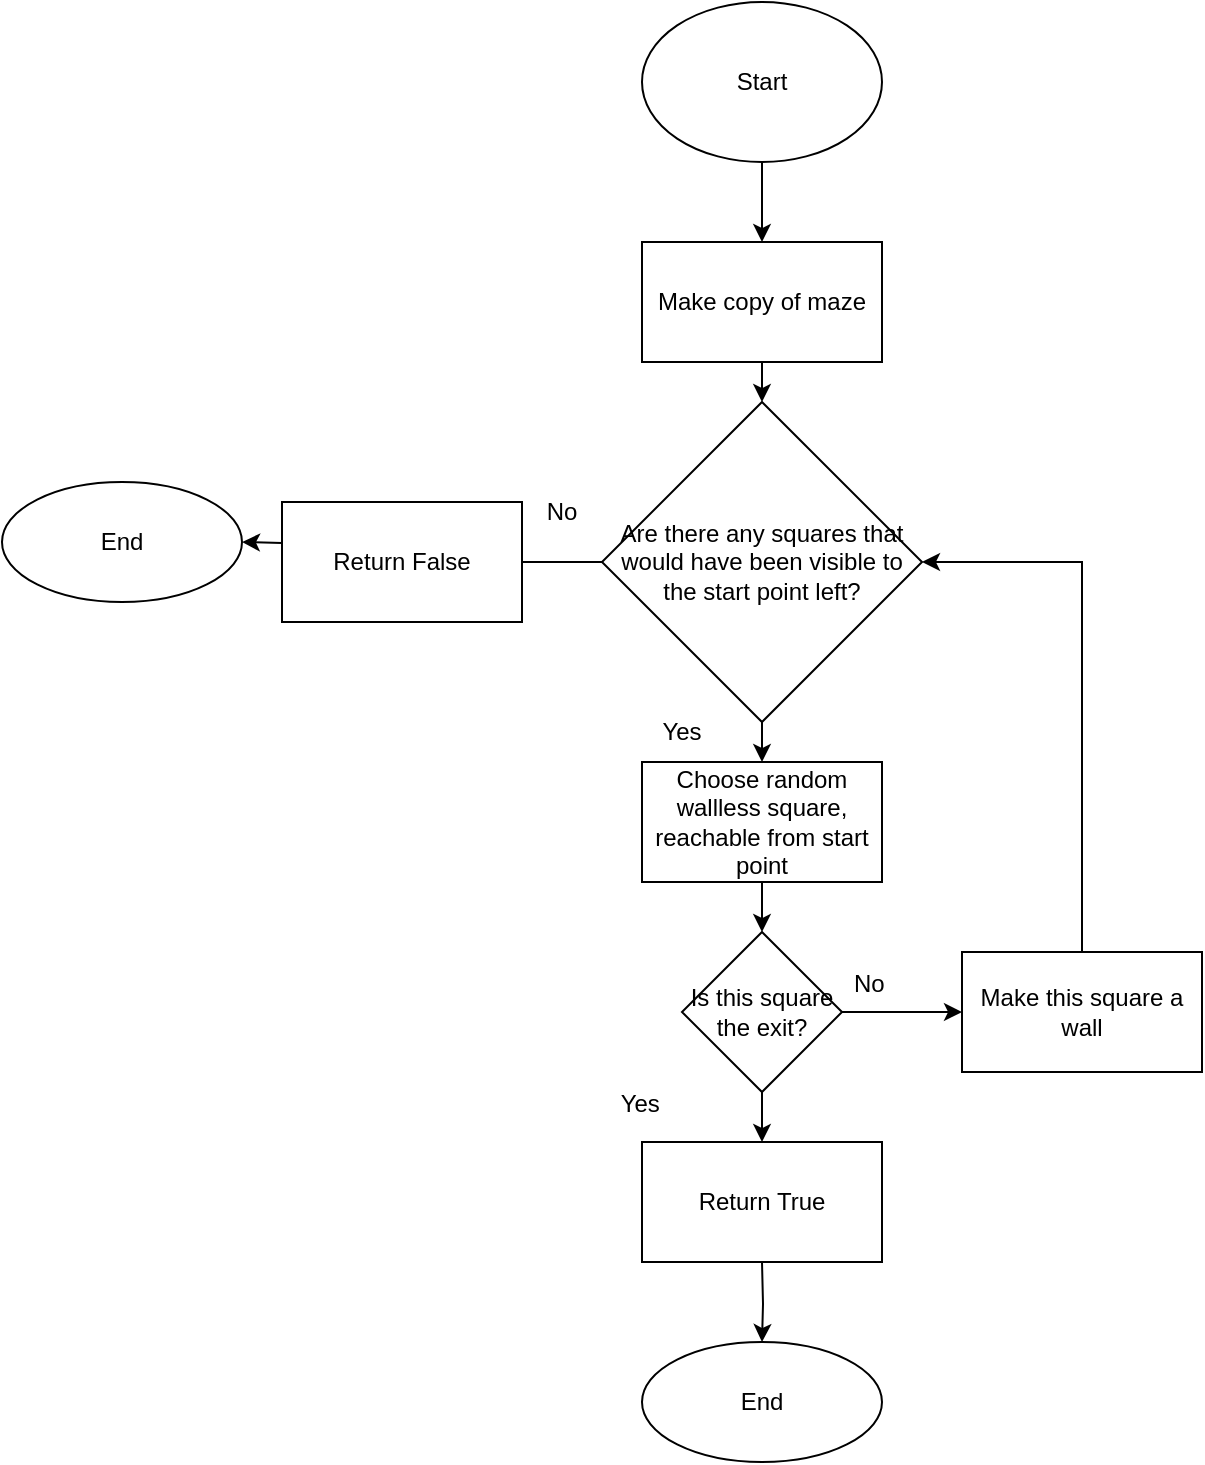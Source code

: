 <mxfile version="16.3.0" type="github">
  <diagram id="ByIOrJhQ2ClGxKxaFntT" name="Page-1">
    <mxGraphModel dx="782" dy="706" grid="1" gridSize="10" guides="1" tooltips="1" connect="1" arrows="1" fold="1" page="1" pageScale="1" pageWidth="827" pageHeight="1169" math="0" shadow="0">
      <root>
        <mxCell id="0" />
        <mxCell id="1" parent="0" />
        <mxCell id="_D1UaXkwufoPM3niLP6T-3" value="" style="edgeStyle=orthogonalEdgeStyle;rounded=0;orthogonalLoop=1;jettySize=auto;html=1;entryX=0.5;entryY=0;entryDx=0;entryDy=0;" parent="1" source="_D1UaXkwufoPM3niLP6T-1" edge="1">
          <mxGeometry relative="1" as="geometry">
            <mxPoint x="400" y="240" as="targetPoint" />
          </mxGeometry>
        </mxCell>
        <mxCell id="_D1UaXkwufoPM3niLP6T-1" value="Start" style="ellipse;whiteSpace=wrap;html=1;" parent="1" vertex="1">
          <mxGeometry x="340" y="120" width="120" height="80" as="geometry" />
        </mxCell>
        <mxCell id="rjgxOBaBuP4fKDTNDwr9-9" style="edgeStyle=orthogonalEdgeStyle;rounded=0;orthogonalLoop=1;jettySize=auto;html=1;exitX=0.5;exitY=1;exitDx=0;exitDy=0;entryX=0.5;entryY=0;entryDx=0;entryDy=0;" parent="1" target="rjgxOBaBuP4fKDTNDwr9-8" edge="1">
          <mxGeometry relative="1" as="geometry">
            <mxPoint x="400" y="300" as="sourcePoint" />
          </mxGeometry>
        </mxCell>
        <mxCell id="RQSxFL7EHFWrjc3uOryo-2" value="" style="edgeStyle=orthogonalEdgeStyle;rounded=0;orthogonalLoop=1;jettySize=auto;html=1;" parent="1" edge="1">
          <mxGeometry relative="1" as="geometry">
            <mxPoint x="400" y="585" as="targetPoint" />
            <mxPoint x="400" y="560" as="sourcePoint" />
          </mxGeometry>
        </mxCell>
        <mxCell id="RQSxFL7EHFWrjc3uOryo-5" value="" style="edgeStyle=orthogonalEdgeStyle;rounded=0;orthogonalLoop=1;jettySize=auto;html=1;" parent="1" source="RQSxFL7EHFWrjc3uOryo-3" edge="1">
          <mxGeometry relative="1" as="geometry">
            <mxPoint x="400" y="690" as="targetPoint" />
          </mxGeometry>
        </mxCell>
        <mxCell id="rjgxOBaBuP4fKDTNDwr9-2" value="" style="edgeStyle=orthogonalEdgeStyle;rounded=0;orthogonalLoop=1;jettySize=auto;html=1;" parent="1" source="RQSxFL7EHFWrjc3uOryo-3" target="rjgxOBaBuP4fKDTNDwr9-1" edge="1">
          <mxGeometry relative="1" as="geometry" />
        </mxCell>
        <mxCell id="RQSxFL7EHFWrjc3uOryo-3" value="Is this square the exit?" style="rhombus;whiteSpace=wrap;html=1;" parent="1" vertex="1">
          <mxGeometry x="360" y="585" width="80" height="80" as="geometry" />
        </mxCell>
        <mxCell id="RQSxFL7EHFWrjc3uOryo-4" value="End" style="ellipse;whiteSpace=wrap;html=1;" parent="1" vertex="1">
          <mxGeometry x="340" y="790" width="120" height="60" as="geometry" />
        </mxCell>
        <mxCell id="RQSxFL7EHFWrjc3uOryo-7" value="" style="edgeStyle=orthogonalEdgeStyle;rounded=0;orthogonalLoop=1;jettySize=auto;html=1;" parent="1" target="RQSxFL7EHFWrjc3uOryo-4" edge="1">
          <mxGeometry relative="1" as="geometry">
            <mxPoint x="400" y="750" as="sourcePoint" />
          </mxGeometry>
        </mxCell>
        <mxCell id="rjgxOBaBuP4fKDTNDwr9-1" value="Make this square a wall" style="whiteSpace=wrap;html=1;" parent="1" vertex="1">
          <mxGeometry x="500" y="595" width="120" height="60" as="geometry" />
        </mxCell>
        <mxCell id="rjgxOBaBuP4fKDTNDwr9-5" value="" style="edgeStyle=orthogonalEdgeStyle;rounded=0;orthogonalLoop=1;jettySize=auto;html=1;exitX=0.5;exitY=0;exitDx=0;exitDy=0;entryX=1;entryY=0.5;entryDx=0;entryDy=0;" parent="1" source="rjgxOBaBuP4fKDTNDwr9-1" target="rjgxOBaBuP4fKDTNDwr9-8" edge="1">
          <mxGeometry relative="1" as="geometry">
            <mxPoint x="500" y="530" as="sourcePoint" />
            <Array as="points">
              <mxPoint x="560" y="400" />
            </Array>
          </mxGeometry>
        </mxCell>
        <mxCell id="rjgxOBaBuP4fKDTNDwr9-6" value=" Yes" style="text;strokeColor=none;fillColor=none;align=left;verticalAlign=middle;spacingLeft=4;spacingRight=4;overflow=hidden;points=[[0,0.5],[1,0.5]];portConstraint=eastwest;rotatable=0;" parent="1" vertex="1">
          <mxGeometry x="320" y="655" width="80" height="30" as="geometry" />
        </mxCell>
        <mxCell id="rjgxOBaBuP4fKDTNDwr9-7" value="No" style="text;strokeColor=none;fillColor=none;align=left;verticalAlign=middle;spacingLeft=4;spacingRight=4;overflow=hidden;points=[[0,0.5],[1,0.5]];portConstraint=eastwest;rotatable=0;" parent="1" vertex="1">
          <mxGeometry x="440" y="595" width="80" height="30" as="geometry" />
        </mxCell>
        <mxCell id="rjgxOBaBuP4fKDTNDwr9-12" style="edgeStyle=orthogonalEdgeStyle;rounded=0;orthogonalLoop=1;jettySize=auto;html=1;entryX=0.5;entryY=0;entryDx=0;entryDy=0;" parent="1" source="rjgxOBaBuP4fKDTNDwr9-8" edge="1">
          <mxGeometry relative="1" as="geometry">
            <mxPoint x="400" y="500" as="targetPoint" />
          </mxGeometry>
        </mxCell>
        <mxCell id="rjgxOBaBuP4fKDTNDwr9-20" style="edgeStyle=orthogonalEdgeStyle;rounded=0;orthogonalLoop=1;jettySize=auto;html=1;exitX=0;exitY=0.5;exitDx=0;exitDy=0;" parent="1" source="rjgxOBaBuP4fKDTNDwr9-8" edge="1">
          <mxGeometry relative="1" as="geometry">
            <Array as="points">
              <mxPoint x="276" y="400" />
            </Array>
            <mxPoint x="280" y="401" as="targetPoint" />
          </mxGeometry>
        </mxCell>
        <mxCell id="rjgxOBaBuP4fKDTNDwr9-8" value="Are there any squares that would have been visible to the start point left?" style="rhombus;whiteSpace=wrap;html=1;" parent="1" vertex="1">
          <mxGeometry x="320" y="320" width="160" height="160" as="geometry" />
        </mxCell>
        <mxCell id="rjgxOBaBuP4fKDTNDwr9-15" value="Yes" style="text;html=1;strokeColor=none;fillColor=none;align=center;verticalAlign=middle;whiteSpace=wrap;rounded=0;" parent="1" vertex="1">
          <mxGeometry x="330" y="470" width="60" height="30" as="geometry" />
        </mxCell>
        <mxCell id="rjgxOBaBuP4fKDTNDwr9-16" value="No" style="text;html=1;strokeColor=none;fillColor=none;align=center;verticalAlign=middle;whiteSpace=wrap;rounded=0;" parent="1" vertex="1">
          <mxGeometry x="270" y="360" width="60" height="30" as="geometry" />
        </mxCell>
        <mxCell id="rjgxOBaBuP4fKDTNDwr9-17" value="End" style="ellipse;whiteSpace=wrap;html=1;" parent="1" vertex="1">
          <mxGeometry x="20" y="360" width="120" height="60" as="geometry" />
        </mxCell>
        <mxCell id="rjgxOBaBuP4fKDTNDwr9-21" value="" style="edgeStyle=orthogonalEdgeStyle;rounded=0;orthogonalLoop=1;jettySize=auto;html=1;" parent="1" target="rjgxOBaBuP4fKDTNDwr9-17" edge="1">
          <mxGeometry relative="1" as="geometry">
            <mxPoint x="180" y="390" as="sourcePoint" />
          </mxGeometry>
        </mxCell>
        <mxCell id="rlv9hy8Sxy4stQsOD3IJ-1" value="Choose random wallless square, reachable from start point" style="whiteSpace=wrap;html=1;" vertex="1" parent="1">
          <mxGeometry x="340" y="500" width="120" height="60" as="geometry" />
        </mxCell>
        <mxCell id="rlv9hy8Sxy4stQsOD3IJ-3" value="&lt;span&gt;Make copy of maze&lt;/span&gt;" style="rounded=0;whiteSpace=wrap;html=1;" vertex="1" parent="1">
          <mxGeometry x="340" y="240" width="120" height="60" as="geometry" />
        </mxCell>
        <mxCell id="rlv9hy8Sxy4stQsOD3IJ-4" value="Return True" style="whiteSpace=wrap;html=1;" vertex="1" parent="1">
          <mxGeometry x="340" y="690" width="120" height="60" as="geometry" />
        </mxCell>
        <mxCell id="rlv9hy8Sxy4stQsOD3IJ-5" value="Return False" style="whiteSpace=wrap;html=1;" vertex="1" parent="1">
          <mxGeometry x="160" y="370" width="120" height="60" as="geometry" />
        </mxCell>
      </root>
    </mxGraphModel>
  </diagram>
</mxfile>
